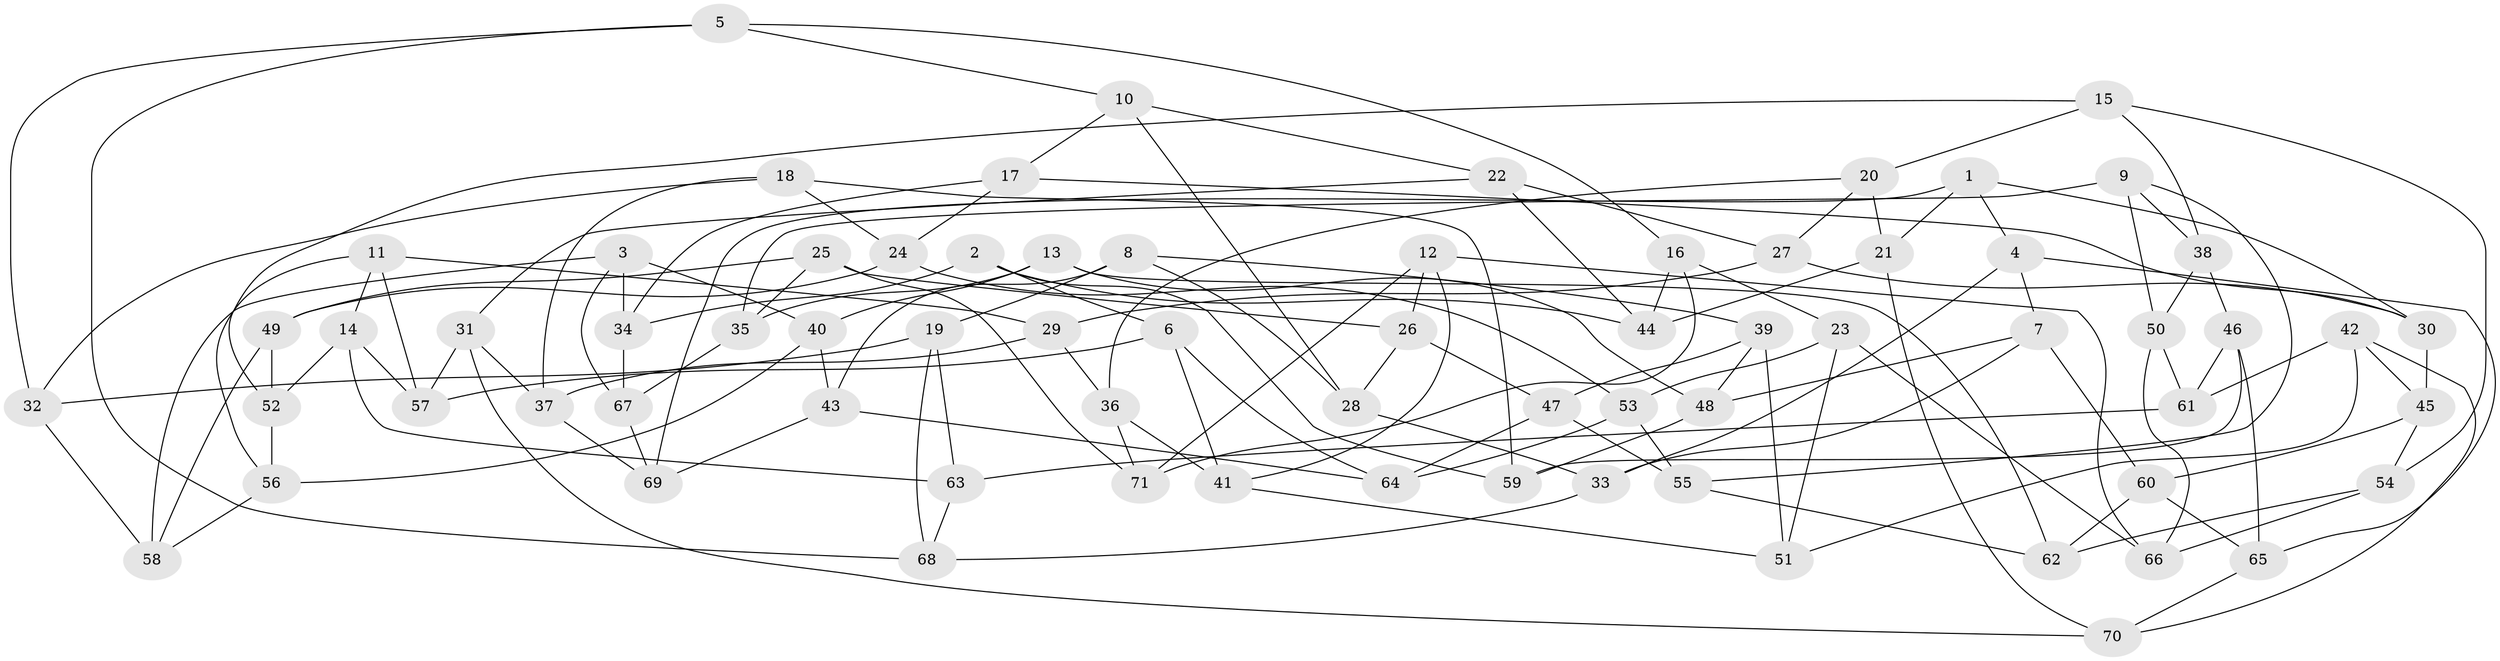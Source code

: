 // Generated by graph-tools (version 1.1) at 2025/50/03/09/25 03:50:47]
// undirected, 71 vertices, 142 edges
graph export_dot {
graph [start="1"]
  node [color=gray90,style=filled];
  1;
  2;
  3;
  4;
  5;
  6;
  7;
  8;
  9;
  10;
  11;
  12;
  13;
  14;
  15;
  16;
  17;
  18;
  19;
  20;
  21;
  22;
  23;
  24;
  25;
  26;
  27;
  28;
  29;
  30;
  31;
  32;
  33;
  34;
  35;
  36;
  37;
  38;
  39;
  40;
  41;
  42;
  43;
  44;
  45;
  46;
  47;
  48;
  49;
  50;
  51;
  52;
  53;
  54;
  55;
  56;
  57;
  58;
  59;
  60;
  61;
  62;
  63;
  64;
  65;
  66;
  67;
  68;
  69;
  70;
  71;
  1 -- 4;
  1 -- 69;
  1 -- 30;
  1 -- 21;
  2 -- 6;
  2 -- 44;
  2 -- 34;
  2 -- 59;
  3 -- 58;
  3 -- 40;
  3 -- 34;
  3 -- 67;
  4 -- 65;
  4 -- 7;
  4 -- 33;
  5 -- 16;
  5 -- 68;
  5 -- 32;
  5 -- 10;
  6 -- 41;
  6 -- 64;
  6 -- 57;
  7 -- 48;
  7 -- 60;
  7 -- 33;
  8 -- 43;
  8 -- 28;
  8 -- 19;
  8 -- 39;
  9 -- 50;
  9 -- 38;
  9 -- 55;
  9 -- 35;
  10 -- 17;
  10 -- 22;
  10 -- 28;
  11 -- 57;
  11 -- 56;
  11 -- 29;
  11 -- 14;
  12 -- 26;
  12 -- 66;
  12 -- 41;
  12 -- 71;
  13 -- 40;
  13 -- 62;
  13 -- 48;
  13 -- 35;
  14 -- 52;
  14 -- 57;
  14 -- 63;
  15 -- 20;
  15 -- 52;
  15 -- 54;
  15 -- 38;
  16 -- 44;
  16 -- 23;
  16 -- 71;
  17 -- 24;
  17 -- 34;
  17 -- 30;
  18 -- 32;
  18 -- 24;
  18 -- 59;
  18 -- 37;
  19 -- 63;
  19 -- 68;
  19 -- 32;
  20 -- 21;
  20 -- 36;
  20 -- 27;
  21 -- 44;
  21 -- 70;
  22 -- 44;
  22 -- 31;
  22 -- 27;
  23 -- 66;
  23 -- 53;
  23 -- 51;
  24 -- 53;
  24 -- 49;
  25 -- 35;
  25 -- 71;
  25 -- 26;
  25 -- 49;
  26 -- 28;
  26 -- 47;
  27 -- 29;
  27 -- 30;
  28 -- 33;
  29 -- 37;
  29 -- 36;
  30 -- 45;
  31 -- 37;
  31 -- 57;
  31 -- 70;
  32 -- 58;
  33 -- 68;
  34 -- 67;
  35 -- 67;
  36 -- 41;
  36 -- 71;
  37 -- 69;
  38 -- 46;
  38 -- 50;
  39 -- 51;
  39 -- 47;
  39 -- 48;
  40 -- 43;
  40 -- 56;
  41 -- 51;
  42 -- 70;
  42 -- 61;
  42 -- 51;
  42 -- 45;
  43 -- 69;
  43 -- 64;
  45 -- 54;
  45 -- 60;
  46 -- 65;
  46 -- 59;
  46 -- 61;
  47 -- 64;
  47 -- 55;
  48 -- 59;
  49 -- 58;
  49 -- 52;
  50 -- 66;
  50 -- 61;
  52 -- 56;
  53 -- 55;
  53 -- 64;
  54 -- 62;
  54 -- 66;
  55 -- 62;
  56 -- 58;
  60 -- 62;
  60 -- 65;
  61 -- 63;
  63 -- 68;
  65 -- 70;
  67 -- 69;
}
